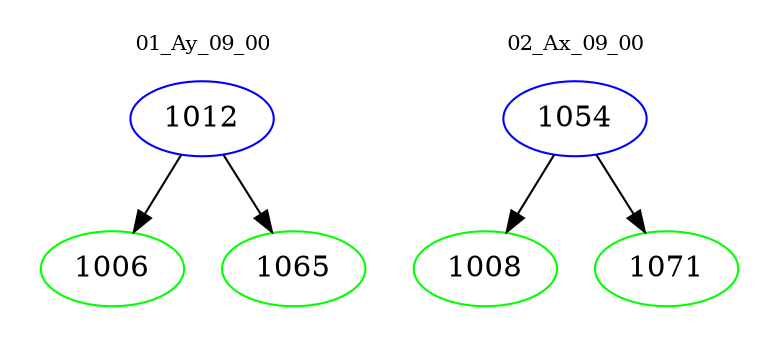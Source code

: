 digraph{
subgraph cluster_0 {
color = white
label = "01_Ay_09_00";
fontsize=10;
T0_1012 [label="1012", color="blue"]
T0_1012 -> T0_1006 [color="black"]
T0_1006 [label="1006", color="green"]
T0_1012 -> T0_1065 [color="black"]
T0_1065 [label="1065", color="green"]
}
subgraph cluster_1 {
color = white
label = "02_Ax_09_00";
fontsize=10;
T1_1054 [label="1054", color="blue"]
T1_1054 -> T1_1008 [color="black"]
T1_1008 [label="1008", color="green"]
T1_1054 -> T1_1071 [color="black"]
T1_1071 [label="1071", color="green"]
}
}
